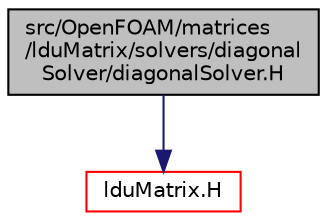 digraph "src/OpenFOAM/matrices/lduMatrix/solvers/diagonalSolver/diagonalSolver.H"
{
  bgcolor="transparent";
  edge [fontname="Helvetica",fontsize="10",labelfontname="Helvetica",labelfontsize="10"];
  node [fontname="Helvetica",fontsize="10",shape=record];
  Node1 [label="src/OpenFOAM/matrices\l/lduMatrix/solvers/diagonal\lSolver/diagonalSolver.H",height=0.2,width=0.4,color="black", fillcolor="grey75", style="filled" fontcolor="black"];
  Node1 -> Node2 [color="midnightblue",fontsize="10",style="solid",fontname="Helvetica"];
  Node2 [label="lduMatrix.H",height=0.2,width=0.4,color="red",URL="$lduMatrix_8H.html"];
}
